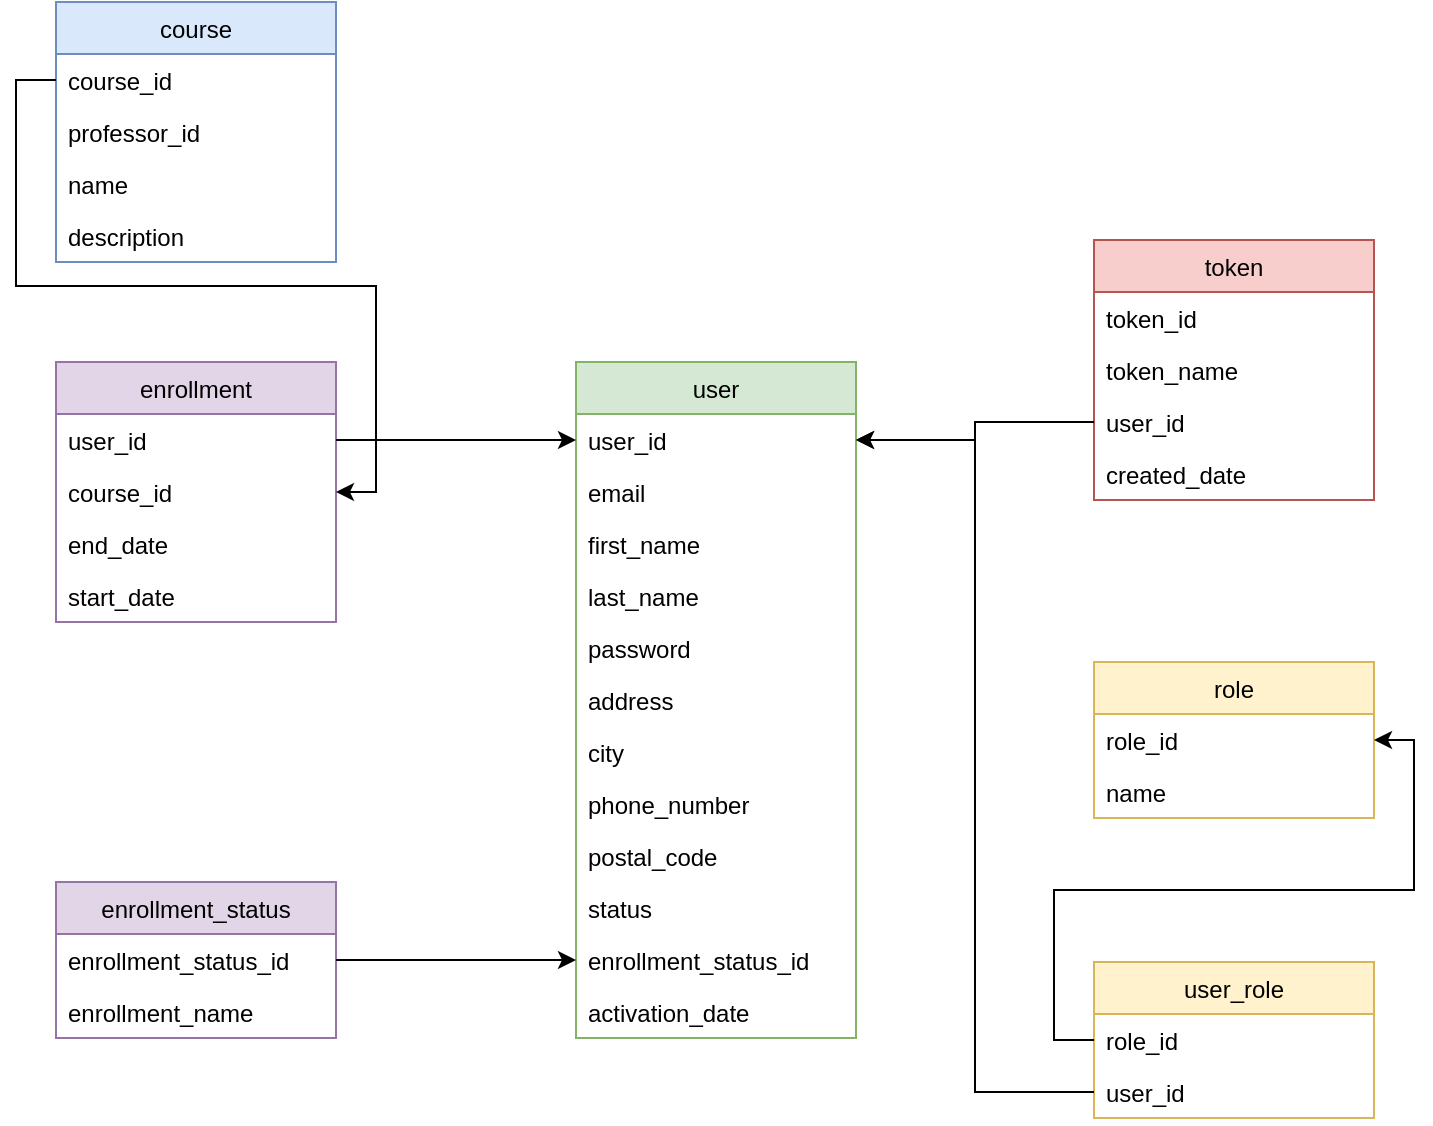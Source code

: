 <mxfile version="14.4.3" type="device"><diagram id="esqkJ3xNUaUyJsxh9I5h" name="Page-1"><mxGraphModel dx="2484" dy="1951" grid="1" gridSize="10" guides="1" tooltips="1" connect="1" arrows="1" fold="1" page="1" pageScale="1" pageWidth="850" pageHeight="1100" math="0" shadow="0"><root><mxCell id="0"/><mxCell id="1" parent="0"/><mxCell id="f9gJchUlz7hYBnqPVRhD-6" value="role" style="swimlane;fontStyle=0;childLayout=stackLayout;horizontal=1;startSize=26;fillColor=#fff2cc;horizontalStack=0;resizeParent=1;resizeParentMax=0;resizeLast=0;collapsible=1;marginBottom=0;strokeColor=#d6b656;" parent="1" vertex="1"><mxGeometry x="499" y="260" width="140" height="78" as="geometry"><mxRectangle x="350" y="410" width="70" height="26" as="alternateBounds"/></mxGeometry></mxCell><mxCell id="f9gJchUlz7hYBnqPVRhD-7" value="role_id" style="text;strokeColor=none;fillColor=none;align=left;verticalAlign=top;spacingLeft=4;spacingRight=4;overflow=hidden;rotatable=0;points=[[0,0.5],[1,0.5]];portConstraint=eastwest;" parent="f9gJchUlz7hYBnqPVRhD-6" vertex="1"><mxGeometry y="26" width="140" height="26" as="geometry"/></mxCell><mxCell id="f9gJchUlz7hYBnqPVRhD-20" value="name" style="text;strokeColor=none;fillColor=none;align=left;verticalAlign=top;spacingLeft=4;spacingRight=4;overflow=hidden;rotatable=0;points=[[0,0.5],[1,0.5]];portConstraint=eastwest;" parent="f9gJchUlz7hYBnqPVRhD-6" vertex="1"><mxGeometry y="52" width="140" height="26" as="geometry"/></mxCell><mxCell id="f9gJchUlz7hYBnqPVRhD-25" value="user" style="swimlane;fontStyle=0;childLayout=stackLayout;horizontal=1;startSize=26;fillColor=#d5e8d4;horizontalStack=0;resizeParent=1;resizeParentMax=0;resizeLast=0;collapsible=1;marginBottom=0;strokeColor=#82b366;" parent="1" vertex="1"><mxGeometry x="240" y="110" width="140" height="338" as="geometry"><mxRectangle x="350" y="410" width="70" height="26" as="alternateBounds"/></mxGeometry></mxCell><mxCell id="f9gJchUlz7hYBnqPVRhD-26" value="user_id" style="text;strokeColor=none;fillColor=none;align=left;verticalAlign=top;spacingLeft=4;spacingRight=4;overflow=hidden;rotatable=0;points=[[0,0.5],[1,0.5]];portConstraint=eastwest;" parent="f9gJchUlz7hYBnqPVRhD-25" vertex="1"><mxGeometry y="26" width="140" height="26" as="geometry"/></mxCell><mxCell id="f9gJchUlz7hYBnqPVRhD-48" value="email" style="text;strokeColor=none;fillColor=none;align=left;verticalAlign=top;spacingLeft=4;spacingRight=4;overflow=hidden;rotatable=0;points=[[0,0.5],[1,0.5]];portConstraint=eastwest;" parent="f9gJchUlz7hYBnqPVRhD-25" vertex="1"><mxGeometry y="52" width="140" height="26" as="geometry"/></mxCell><mxCell id="f9gJchUlz7hYBnqPVRhD-78" value="first_name" style="text;strokeColor=none;fillColor=none;align=left;verticalAlign=top;spacingLeft=4;spacingRight=4;overflow=hidden;rotatable=0;points=[[0,0.5],[1,0.5]];portConstraint=eastwest;" parent="f9gJchUlz7hYBnqPVRhD-25" vertex="1"><mxGeometry y="78" width="140" height="26" as="geometry"/></mxCell><mxCell id="f9gJchUlz7hYBnqPVRhD-27" value="last_name" style="text;strokeColor=none;fillColor=none;align=left;verticalAlign=top;spacingLeft=4;spacingRight=4;overflow=hidden;rotatable=0;points=[[0,0.5],[1,0.5]];portConstraint=eastwest;" parent="f9gJchUlz7hYBnqPVRhD-25" vertex="1"><mxGeometry y="104" width="140" height="26" as="geometry"/></mxCell><mxCell id="f9gJchUlz7hYBnqPVRhD-28" value="password" style="text;strokeColor=none;fillColor=none;align=left;verticalAlign=top;spacingLeft=4;spacingRight=4;overflow=hidden;rotatable=0;points=[[0,0.5],[1,0.5]];portConstraint=eastwest;" parent="f9gJchUlz7hYBnqPVRhD-25" vertex="1"><mxGeometry y="130" width="140" height="26" as="geometry"/></mxCell><mxCell id="f9gJchUlz7hYBnqPVRhD-29" value="address" style="text;strokeColor=none;fillColor=none;align=left;verticalAlign=top;spacingLeft=4;spacingRight=4;overflow=hidden;rotatable=0;points=[[0,0.5],[1,0.5]];portConstraint=eastwest;" parent="f9gJchUlz7hYBnqPVRhD-25" vertex="1"><mxGeometry y="156" width="140" height="26" as="geometry"/></mxCell><mxCell id="fNI0QGh82pmEZrMqxqI1-7" value="city" style="text;strokeColor=none;fillColor=none;align=left;verticalAlign=top;spacingLeft=4;spacingRight=4;overflow=hidden;rotatable=0;points=[[0,0.5],[1,0.5]];portConstraint=eastwest;" vertex="1" parent="f9gJchUlz7hYBnqPVRhD-25"><mxGeometry y="182" width="140" height="26" as="geometry"/></mxCell><mxCell id="fNI0QGh82pmEZrMqxqI1-8" value="phone_number" style="text;strokeColor=none;fillColor=none;align=left;verticalAlign=top;spacingLeft=4;spacingRight=4;overflow=hidden;rotatable=0;points=[[0,0.5],[1,0.5]];portConstraint=eastwest;" vertex="1" parent="f9gJchUlz7hYBnqPVRhD-25"><mxGeometry y="208" width="140" height="26" as="geometry"/></mxCell><mxCell id="fNI0QGh82pmEZrMqxqI1-9" value="postal_code" style="text;strokeColor=none;fillColor=none;align=left;verticalAlign=top;spacingLeft=4;spacingRight=4;overflow=hidden;rotatable=0;points=[[0,0.5],[1,0.5]];portConstraint=eastwest;" vertex="1" parent="f9gJchUlz7hYBnqPVRhD-25"><mxGeometry y="234" width="140" height="26" as="geometry"/></mxCell><mxCell id="fNI0QGh82pmEZrMqxqI1-12" value="status" style="text;strokeColor=none;fillColor=none;align=left;verticalAlign=top;spacingLeft=4;spacingRight=4;overflow=hidden;rotatable=0;points=[[0,0.5],[1,0.5]];portConstraint=eastwest;" vertex="1" parent="f9gJchUlz7hYBnqPVRhD-25"><mxGeometry y="260" width="140" height="26" as="geometry"/></mxCell><mxCell id="fNI0QGh82pmEZrMqxqI1-10" value="enrollment_status_id" style="text;strokeColor=none;fillColor=none;align=left;verticalAlign=top;spacingLeft=4;spacingRight=4;overflow=hidden;rotatable=0;points=[[0,0.5],[1,0.5]];portConstraint=eastwest;" vertex="1" parent="f9gJchUlz7hYBnqPVRhD-25"><mxGeometry y="286" width="140" height="26" as="geometry"/></mxCell><mxCell id="fNI0QGh82pmEZrMqxqI1-11" value="activation_date" style="text;strokeColor=none;fillColor=none;align=left;verticalAlign=top;spacingLeft=4;spacingRight=4;overflow=hidden;rotatable=0;points=[[0,0.5],[1,0.5]];portConstraint=eastwest;" vertex="1" parent="f9gJchUlz7hYBnqPVRhD-25"><mxGeometry y="312" width="140" height="26" as="geometry"/></mxCell><mxCell id="f9gJchUlz7hYBnqPVRhD-61" value="course" style="swimlane;fontStyle=0;childLayout=stackLayout;horizontal=1;startSize=26;fillColor=#dae8fc;horizontalStack=0;resizeParent=1;resizeParentMax=0;resizeLast=0;collapsible=1;marginBottom=0;strokeColor=#6c8ebf;" parent="1" vertex="1"><mxGeometry x="-20" y="-70" width="140" height="130" as="geometry"><mxRectangle x="350" y="410" width="70" height="26" as="alternateBounds"/></mxGeometry></mxCell><mxCell id="f9gJchUlz7hYBnqPVRhD-62" value="course_id" style="text;strokeColor=none;fillColor=none;align=left;verticalAlign=top;spacingLeft=4;spacingRight=4;overflow=hidden;rotatable=0;points=[[0,0.5],[1,0.5]];portConstraint=eastwest;" parent="f9gJchUlz7hYBnqPVRhD-61" vertex="1"><mxGeometry y="26" width="140" height="26" as="geometry"/></mxCell><mxCell id="f9gJchUlz7hYBnqPVRhD-63" value="professor_id" style="text;strokeColor=none;fillColor=none;align=left;verticalAlign=top;spacingLeft=4;spacingRight=4;overflow=hidden;rotatable=0;points=[[0,0.5],[1,0.5]];portConstraint=eastwest;" parent="f9gJchUlz7hYBnqPVRhD-61" vertex="1"><mxGeometry y="52" width="140" height="26" as="geometry"/></mxCell><mxCell id="f9gJchUlz7hYBnqPVRhD-64" value="name" style="text;strokeColor=none;fillColor=none;align=left;verticalAlign=top;spacingLeft=4;spacingRight=4;overflow=hidden;rotatable=0;points=[[0,0.5],[1,0.5]];portConstraint=eastwest;" parent="f9gJchUlz7hYBnqPVRhD-61" vertex="1"><mxGeometry y="78" width="140" height="26" as="geometry"/></mxCell><mxCell id="f9gJchUlz7hYBnqPVRhD-65" value="description" style="text;strokeColor=none;fillColor=none;align=left;verticalAlign=top;spacingLeft=4;spacingRight=4;overflow=hidden;rotatable=0;points=[[0,0.5],[1,0.5]];portConstraint=eastwest;" parent="f9gJchUlz7hYBnqPVRhD-61" vertex="1"><mxGeometry y="104" width="140" height="26" as="geometry"/></mxCell><mxCell id="fNI0QGh82pmEZrMqxqI1-1" value="user_role" style="swimlane;fontStyle=0;childLayout=stackLayout;horizontal=1;startSize=26;fillColor=#fff2cc;horizontalStack=0;resizeParent=1;resizeParentMax=0;resizeLast=0;collapsible=1;marginBottom=0;strokeColor=#d6b656;" vertex="1" parent="1"><mxGeometry x="499" y="410" width="140" height="78" as="geometry"><mxRectangle x="350" y="410" width="70" height="26" as="alternateBounds"/></mxGeometry></mxCell><mxCell id="fNI0QGh82pmEZrMqxqI1-2" value="role_id" style="text;strokeColor=none;fillColor=none;align=left;verticalAlign=top;spacingLeft=4;spacingRight=4;overflow=hidden;rotatable=0;points=[[0,0.5],[1,0.5]];portConstraint=eastwest;" vertex="1" parent="fNI0QGh82pmEZrMqxqI1-1"><mxGeometry y="26" width="140" height="26" as="geometry"/></mxCell><mxCell id="fNI0QGh82pmEZrMqxqI1-3" value="user_id" style="text;strokeColor=none;fillColor=none;align=left;verticalAlign=top;spacingLeft=4;spacingRight=4;overflow=hidden;rotatable=0;points=[[0,0.5],[1,0.5]];portConstraint=eastwest;" vertex="1" parent="fNI0QGh82pmEZrMqxqI1-1"><mxGeometry y="52" width="140" height="26" as="geometry"/></mxCell><mxCell id="fNI0QGh82pmEZrMqxqI1-13" value="token" style="swimlane;fontStyle=0;childLayout=stackLayout;horizontal=1;startSize=26;fillColor=#f8cecc;horizontalStack=0;resizeParent=1;resizeParentMax=0;resizeLast=0;collapsible=1;marginBottom=0;strokeColor=#b85450;" vertex="1" parent="1"><mxGeometry x="499" y="49" width="140" height="130" as="geometry"><mxRectangle x="350" y="410" width="70" height="26" as="alternateBounds"/></mxGeometry></mxCell><mxCell id="fNI0QGh82pmEZrMqxqI1-14" value="token_id" style="text;strokeColor=none;fillColor=none;align=left;verticalAlign=top;spacingLeft=4;spacingRight=4;overflow=hidden;rotatable=0;points=[[0,0.5],[1,0.5]];portConstraint=eastwest;" vertex="1" parent="fNI0QGh82pmEZrMqxqI1-13"><mxGeometry y="26" width="140" height="26" as="geometry"/></mxCell><mxCell id="fNI0QGh82pmEZrMqxqI1-15" value="token_name" style="text;strokeColor=none;fillColor=none;align=left;verticalAlign=top;spacingLeft=4;spacingRight=4;overflow=hidden;rotatable=0;points=[[0,0.5],[1,0.5]];portConstraint=eastwest;" vertex="1" parent="fNI0QGh82pmEZrMqxqI1-13"><mxGeometry y="52" width="140" height="26" as="geometry"/></mxCell><mxCell id="fNI0QGh82pmEZrMqxqI1-19" value="user_id" style="text;strokeColor=none;fillColor=none;align=left;verticalAlign=top;spacingLeft=4;spacingRight=4;overflow=hidden;rotatable=0;points=[[0,0.5],[1,0.5]];portConstraint=eastwest;" vertex="1" parent="fNI0QGh82pmEZrMqxqI1-13"><mxGeometry y="78" width="140" height="26" as="geometry"/></mxCell><mxCell id="fNI0QGh82pmEZrMqxqI1-16" value="created_date" style="text;strokeColor=none;fillColor=none;align=left;verticalAlign=top;spacingLeft=4;spacingRight=4;overflow=hidden;rotatable=0;points=[[0,0.5],[1,0.5]];portConstraint=eastwest;" vertex="1" parent="fNI0QGh82pmEZrMqxqI1-13"><mxGeometry y="104" width="140" height="26" as="geometry"/></mxCell><mxCell id="fNI0QGh82pmEZrMqxqI1-20" value="enrollment_status" style="swimlane;fontStyle=0;childLayout=stackLayout;horizontal=1;startSize=26;fillColor=#e1d5e7;horizontalStack=0;resizeParent=1;resizeParentMax=0;resizeLast=0;collapsible=1;marginBottom=0;strokeColor=#9673a6;" vertex="1" parent="1"><mxGeometry x="-20" y="370" width="140" height="78" as="geometry"><mxRectangle x="350" y="410" width="70" height="26" as="alternateBounds"/></mxGeometry></mxCell><mxCell id="fNI0QGh82pmEZrMqxqI1-21" value="enrollment_status_id" style="text;strokeColor=none;fillColor=none;align=left;verticalAlign=top;spacingLeft=4;spacingRight=4;overflow=hidden;rotatable=0;points=[[0,0.5],[1,0.5]];portConstraint=eastwest;" vertex="1" parent="fNI0QGh82pmEZrMqxqI1-20"><mxGeometry y="26" width="140" height="26" as="geometry"/></mxCell><mxCell id="fNI0QGh82pmEZrMqxqI1-22" value="enrollment_name" style="text;strokeColor=none;fillColor=none;align=left;verticalAlign=top;spacingLeft=4;spacingRight=4;overflow=hidden;rotatable=0;points=[[0,0.5],[1,0.5]];portConstraint=eastwest;" vertex="1" parent="fNI0QGh82pmEZrMqxqI1-20"><mxGeometry y="52" width="140" height="26" as="geometry"/></mxCell><mxCell id="fNI0QGh82pmEZrMqxqI1-25" value="enrollment" style="swimlane;fontStyle=0;childLayout=stackLayout;horizontal=1;startSize=26;fillColor=#e1d5e7;horizontalStack=0;resizeParent=1;resizeParentMax=0;resizeLast=0;collapsible=1;marginBottom=0;strokeColor=#9673a6;" vertex="1" parent="1"><mxGeometry x="-20" y="110" width="140" height="130" as="geometry"><mxRectangle x="350" y="410" width="70" height="26" as="alternateBounds"/></mxGeometry></mxCell><mxCell id="fNI0QGh82pmEZrMqxqI1-26" value="user_id" style="text;strokeColor=none;fillColor=none;align=left;verticalAlign=top;spacingLeft=4;spacingRight=4;overflow=hidden;rotatable=0;points=[[0,0.5],[1,0.5]];portConstraint=eastwest;" vertex="1" parent="fNI0QGh82pmEZrMqxqI1-25"><mxGeometry y="26" width="140" height="26" as="geometry"/></mxCell><mxCell id="fNI0QGh82pmEZrMqxqI1-27" value="course_id" style="text;strokeColor=none;fillColor=none;align=left;verticalAlign=top;spacingLeft=4;spacingRight=4;overflow=hidden;rotatable=0;points=[[0,0.5],[1,0.5]];portConstraint=eastwest;" vertex="1" parent="fNI0QGh82pmEZrMqxqI1-25"><mxGeometry y="52" width="140" height="26" as="geometry"/></mxCell><mxCell id="fNI0QGh82pmEZrMqxqI1-28" value="end_date" style="text;strokeColor=none;fillColor=none;align=left;verticalAlign=top;spacingLeft=4;spacingRight=4;overflow=hidden;rotatable=0;points=[[0,0.5],[1,0.5]];portConstraint=eastwest;" vertex="1" parent="fNI0QGh82pmEZrMqxqI1-25"><mxGeometry y="78" width="140" height="26" as="geometry"/></mxCell><mxCell id="fNI0QGh82pmEZrMqxqI1-29" value="start_date" style="text;strokeColor=none;fillColor=none;align=left;verticalAlign=top;spacingLeft=4;spacingRight=4;overflow=hidden;rotatable=0;points=[[0,0.5],[1,0.5]];portConstraint=eastwest;" vertex="1" parent="fNI0QGh82pmEZrMqxqI1-25"><mxGeometry y="104" width="140" height="26" as="geometry"/></mxCell><mxCell id="fNI0QGh82pmEZrMqxqI1-36" style="edgeStyle=orthogonalEdgeStyle;rounded=0;orthogonalLoop=1;jettySize=auto;html=1;" edge="1" parent="1" source="fNI0QGh82pmEZrMqxqI1-21" target="fNI0QGh82pmEZrMqxqI1-10"><mxGeometry relative="1" as="geometry"/></mxCell><mxCell id="fNI0QGh82pmEZrMqxqI1-37" style="edgeStyle=orthogonalEdgeStyle;rounded=0;orthogonalLoop=1;jettySize=auto;html=1;" edge="1" parent="1" source="fNI0QGh82pmEZrMqxqI1-26" target="f9gJchUlz7hYBnqPVRhD-26"><mxGeometry relative="1" as="geometry"/></mxCell><mxCell id="fNI0QGh82pmEZrMqxqI1-38" style="edgeStyle=orthogonalEdgeStyle;rounded=0;orthogonalLoop=1;jettySize=auto;html=1;" edge="1" parent="1" source="fNI0QGh82pmEZrMqxqI1-19" target="f9gJchUlz7hYBnqPVRhD-26"><mxGeometry relative="1" as="geometry"/></mxCell><mxCell id="fNI0QGh82pmEZrMqxqI1-39" style="edgeStyle=orthogonalEdgeStyle;rounded=0;orthogonalLoop=1;jettySize=auto;html=1;" edge="1" parent="1" source="fNI0QGh82pmEZrMqxqI1-3" target="f9gJchUlz7hYBnqPVRhD-26"><mxGeometry relative="1" as="geometry"/></mxCell><mxCell id="fNI0QGh82pmEZrMqxqI1-40" style="edgeStyle=orthogonalEdgeStyle;rounded=0;orthogonalLoop=1;jettySize=auto;html=1;" edge="1" parent="1" source="fNI0QGh82pmEZrMqxqI1-2" target="f9gJchUlz7hYBnqPVRhD-7"><mxGeometry relative="1" as="geometry"/></mxCell><mxCell id="fNI0QGh82pmEZrMqxqI1-42" style="edgeStyle=orthogonalEdgeStyle;rounded=0;orthogonalLoop=1;jettySize=auto;html=1;" edge="1" parent="1" source="f9gJchUlz7hYBnqPVRhD-62" target="fNI0QGh82pmEZrMqxqI1-27"><mxGeometry relative="1" as="geometry"/></mxCell></root></mxGraphModel></diagram></mxfile>